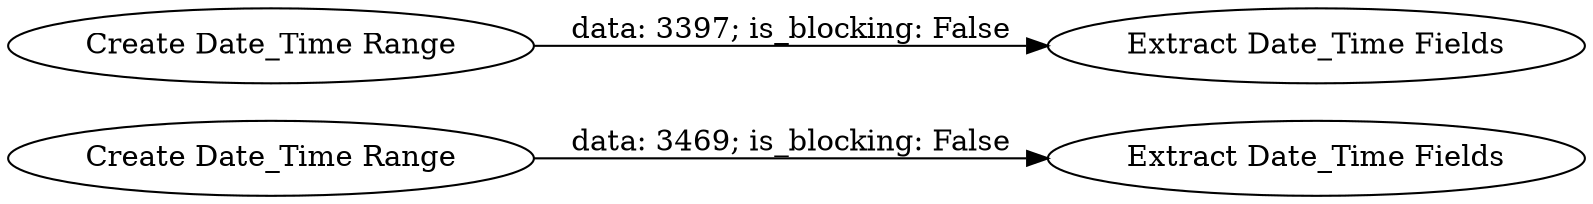 digraph {
	"1668751409161412414_1" [label="Create Date_Time Range"]
	"1668751409161412414_2" [label="Extract Date_Time Fields"]
	"1668751409161412414_4" [label="Extract Date_Time Fields"]
	"1668751409161412414_3" [label="Create Date_Time Range"]
	"1668751409161412414_1" -> "1668751409161412414_2" [label="data: 3469; is_blocking: False"]
	"1668751409161412414_3" -> "1668751409161412414_4" [label="data: 3397; is_blocking: False"]
	rankdir=LR
}
